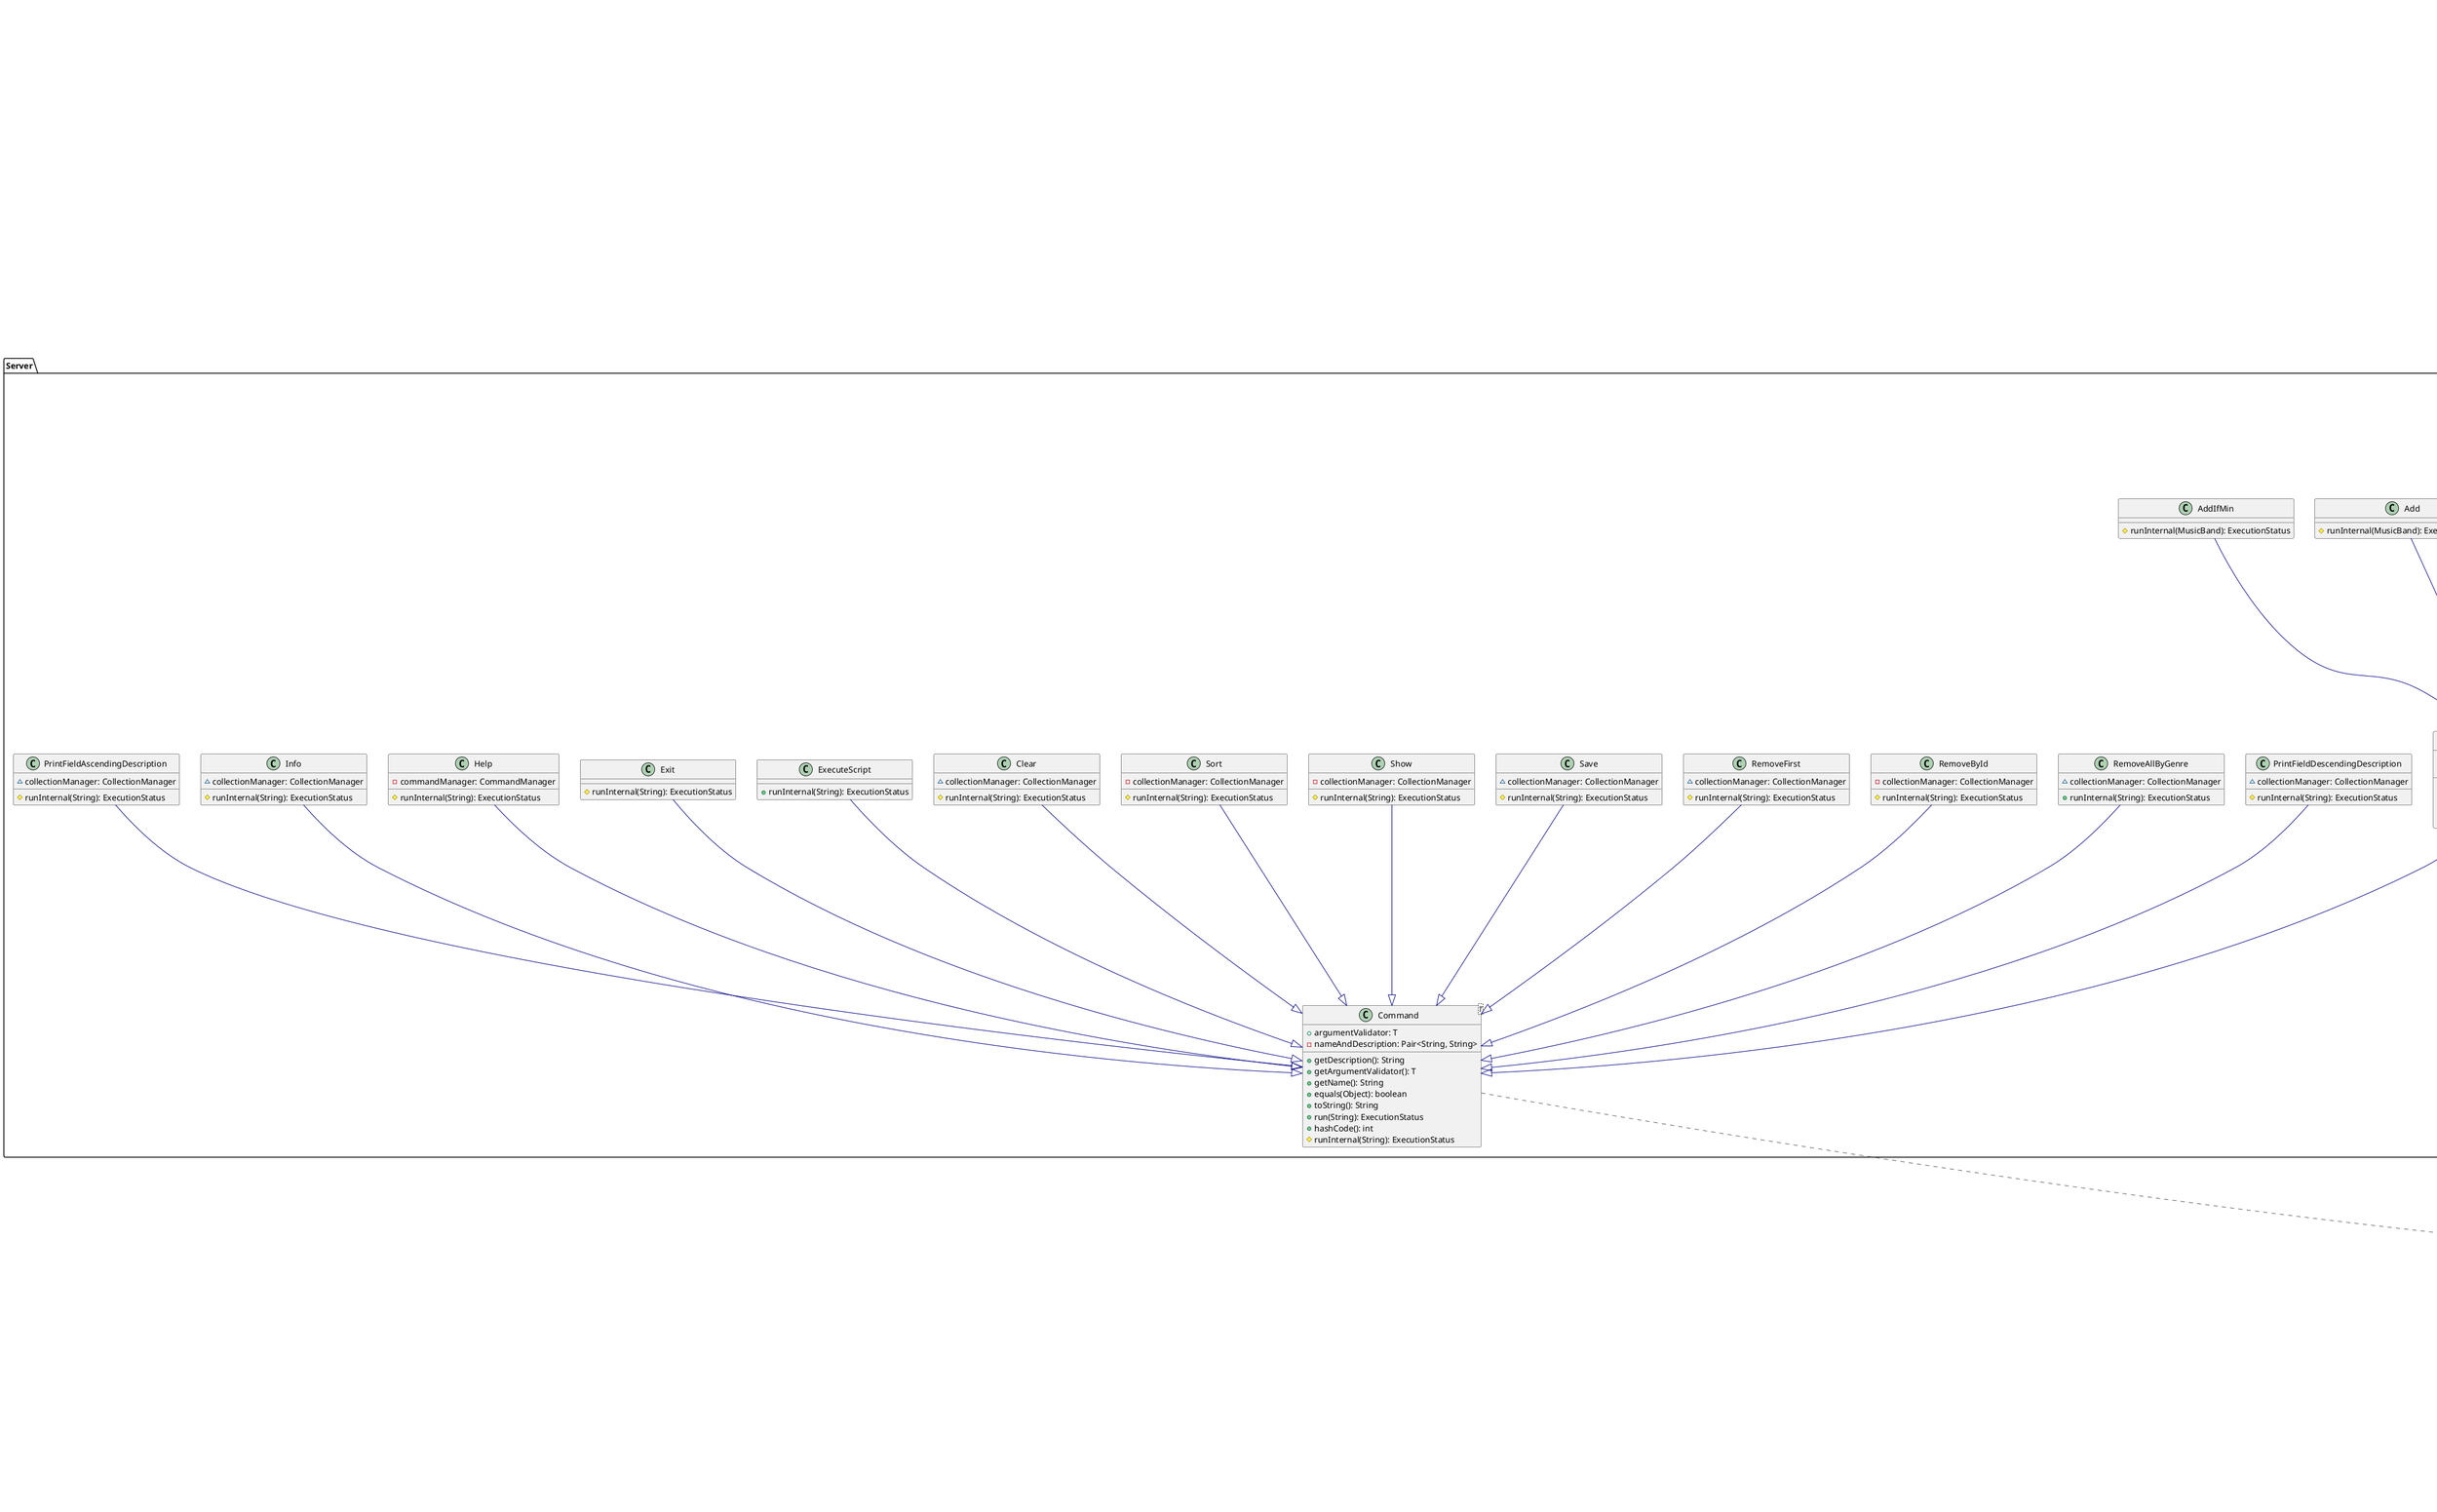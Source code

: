 @startuml

package Client {
    class Asker {
      + askBand(Console, Long): MusicBand
      - askCoordinates(Console): Coordinates
      - askStudio(Console): Studio
    }
    class Client {
      - SERVER_HOST: String
      - SERVER_PORT: int
      - networkManager: NetworkManager
      - commandsData: Map<String, Pair<ArgumentValidator, Boolean>>
      - scriptStackCounter: int
      - console: Console
      - attempts: int
      + main(String[]): void
      - askingRequest(Console, String): Request
      - prepareRequest(Console, String): Request
      - runScript(String): ExecutionStatus
      - validateCommand(String[]): ExecutionStatus
    }
    class ElementValidator {
      + validateAsking(Console, Long): Pair<ExecutionStatus, MusicBand>
      + validating(MusicBand): Pair<ExecutionStatus, MusicBand>
    }
    class FileConsole {
      - input: BufferedReader
      + readln(): String
      + print(Object): void
      + println(Object): void
      + printError(Object): void
    }
    class NetworkManager {
      - PORT: int
      - channel: SocketChannel
      - SERVER_HOST: String
      + send(Request): void
      + close(): void
      + receive(): Response
      + connect(): void
    }
}

package Common {
class ArgumentValidator {
  + validate(String, String): ExecutionStatus
}
interface Console << interface >> {
  + print(Object): void
  + println(Object): void
  + printError(Object): void
  + readln(): String
}
class Coordinates {
  - serialVersionUID: long
  - y: Integer
  - x: double
  + toString(): String
  + equals(Object): boolean
  + getX(): double
  + hashCode(): int
  + getY(): Integer
  + validate(): boolean
}
class Element {
  + getID(): Long
}
class EmptyValidator {
  - serialVersionUID: long
  + validate(String, String): ExecutionStatus
}
class ExecutionStatus {
  - serialVersionUID: long
  - status: Pair<Boolean, String>
  + getMessage(): String
  + isSuccess(): boolean
}
class GenreValidator {
  - serialVersionUID: long
  + validate(String, String): ExecutionStatus
}
class IdValidator {
  - serialVersionUID: long
  + validate(String, String): ExecutionStatus
}
class MusicBand {
  - albumsCount: Long
  - genre: MusicGenre
  - creationDate: LocalDateTime
  - serialVersionUID: long
  - description: String
  - coordinates: Coordinates
  - studio: Studio
  - name: String
  - id: Long
  - numberOfParticipants: Long
  + getName(): String
  + getGenre(): MusicGenre
  + validate(): boolean
  + equals(Object): boolean
  + fromArray(String[]): MusicBand
  + getId(): Long
  + getCoordinates(): Coordinates
  + compareTo(Element): int
  + toArray(MusicBand): String[]
  + updateId(Long): void
  + getAlbumsCount(): Long
  + getID(): Long
  + getDescription(): String
  + getStudio(): Studio
  + getNumberOfParticipants(): Long
  + hashCode(): int
  + getCreationDate(): LocalDateTime
  + toString(): String
}
enum MusicGenre << enumeration >> {
  + JAZZ:
  + BRIT_POP:
  + MATH_ROCK:
  + valueOf(String): MusicGenre
  + list(): String
  + values(): MusicGenre[]
}
class Pair<A, B> {
  - serialVersionUID: long
  - a: A
  - b: B
  + getFirst(): A
  + getSecond(): B
  + setSecond(B): void
  + setFirst(A): void
}
class Request {
  - band: MusicBand
  - serialVersionUID: long
  - string: String
  + toString(): String
  + getCommand(): String[]
  + getBand(): MusicBand
  + setBand(MusicBand): void
  + setCommand(String): void
}
class Response {
  - serialVersionUID: long
  - commandsData: Map<String, Pair<ArgumentValidator, Boolean>>
  - executionStatus: ExecutionStatus
  + toString(): String
  + getExecutionStatus(): ExecutionStatus
  + getCommandsMap(): Map<String, Pair<ArgumentValidator, Boolean>>
}
class StandartConsole {
  + println(Object): void
  + readln(): String
  + print(Object): void
  + printError(Object): void
}
class Studio {
  - name: String
  - address: String
  - serialVersionUID: long
  + toString(): String
  + getName(): String
  + equals(Object): boolean
  + getAddress(): String
  + validate(): boolean
  + hashCode(): int
}
interface Validatable << interface >> {
  + validate(): boolean
}
}

package Server {
class Add {
  # runInternal(MusicBand): ExecutionStatus
}
class AddIfMin {
  # runInternal(MusicBand): ExecutionStatus
}
class AskingCommand<T> {
  - console: Console
  # collectionManager: CollectionManager
  + run(String): ExecutionStatus
  # runInternal(String): ExecutionStatus
  + run(String, MusicBand): ExecutionStatus
  # runInternal(MusicBand): ExecutionStatus
}
class Clear {
  ~ collectionManager: CollectionManager
  # runInternal(String): ExecutionStatus
}
class CollectionManager {
  - collection: Stack<MusicBand>
  - lastSaveDate: LocalDateTime
  - InitializationDate: LocalDateTime
  - Bands: Map<Long, MusicBand>
  - id: Long
  - dumpManager: DumpManager
  + getInitializationDate(): LocalDateTime
  + getById(Long): MusicBand
  + getCollection(): Stack<MusicBand>
  + removeFirst(): void
  + removeAllByGenre(MusicGenre): int
  + getBands(): Stack<MusicBand>
  + removeById(Long): void
  + saveCollection(): void
  + getLastSaveDate(): LocalDateTime
  + loadCollection(): ExecutionStatus
  + clear(): void
  + add(MusicBand): boolean
  + sort(): void
  + getFreeId(): Long
}
class Command<T> {
  + argumentValidator: T
  - nameAndDescription: Pair<String, String>
  + getDescription(): String
  + getArgumentValidator(): T
  + getName(): String
  + equals(Object): boolean
  + toString(): String
  + run(String): ExecutionStatus
  + hashCode(): int
  # runInternal(String): ExecutionStatus
}
class CommandManager {
  - commands: Map<String, Command<?>>
  + getCommandsMap(): Map<String, Command<?>>
  + register(String, Command<?>): void
  + getCommand(String): Command<?>
}
enum CommandNames << enumeration >> {
  + SAVE:
  + EXIT:
  + REMOVE_BY_ID:
  + REMOVE_ALL_BY_GENRE:
  + INFO:
  + SORT:
  + PRINT_FIELD_DESCENDING_DESCRIPTION:
  + REMOVE_FIRST:
  + HELP:
  + EXECUTE_SCRIPT:
  + PRINT_FIELD_ASCENDING_DESCRIPTION:
  + UPDATE:
  + ADD:
  + ADD_IF_MIN:
  - commandDescription: Pair<String, String>
  + SHOW:
  + CLEAR:
  + getDescription(): String
  + getName(): String
  + values(): CommandNames[]
  + valueOf(String): CommandNames
}
class DumpManager {
  - console: Console
  - fileName: String
  + ReadCollection(Stack<MusicBand>): void
  + WriteCollection(Stack<MusicBand>): void
}
class ExecuteScript {
  + runInternal(String): ExecutionStatus
}
class Executer {
  - commandManager: CommandManager
  - console: Console
  - validateCommand(String[]): ExecutionStatus
  + runCommand(String[], MusicBand): ExecutionStatus
}
class Exit {
  # runInternal(String): ExecutionStatus
}
class Help {
  - commandManager: CommandManager
  # runInternal(String): ExecutionStatus
}
class Info {
  ~ collectionManager: CollectionManager
  # runInternal(String): ExecutionStatus
}
class PrintFieldAscendingDescription {
  ~ collectionManager: CollectionManager
  # runInternal(String): ExecutionStatus
}
class PrintFieldDescendingDescription {
  ~ collectionManager: CollectionManager
  # runInternal(String): ExecutionStatus
}
class RemoveAllByGenre {
  ~ collectionManager: CollectionManager
  + runInternal(String): ExecutionStatus
}
class RemoveById {
  - collectionManager: CollectionManager
  # runInternal(String): ExecutionStatus
}
class RemoveFirst {
  ~ collectionManager: CollectionManager
  # runInternal(String): ExecutionStatus
}
class Save {
  ~ collectionManager: CollectionManager
  # runInternal(String): ExecutionStatus
}
class Server {
  - SERVER_HOST: String
  - commandManager: CommandManager
  + logger: Logger
  - PORT: int
  - networkManager: ServerNetworkManager
  - selector: Selector
  - saveCommand: Save
  - console: Console
  - request: Request
  - response: Response
  - InitialCommandsData(SocketChannel, SelectionKey): void
  + main(String[]): void
  + run(Executer): void
}
class ServerNetworkManager {
  - SERVER_HOST: String
  - serverChannel: ServerSocketChannel
  - PORT: int
  + receive(SocketChannel, SelectionKey): Request
  + send(Response, SocketChannel): void
  + startServer(): void
  + getServerSocketChannel(): ServerSocketChannel
}
class Show {
  - collectionManager: CollectionManager
  # runInternal(String): ExecutionStatus
}
class Sort {
  - collectionManager: CollectionManager
  # runInternal(String): ExecutionStatus
}
class Update {
  # runInternal(MusicBand): ExecutionStatus
}
}

Add                              -[#000082,plain]-^  AskingCommand                   
AddIfMin                         -[#000082,plain]-^  AskingCommand                   
AskingCommand                    -[#595959,dashed]->  ArgumentValidator               
AskingCommand                    -[#000082,plain]-^  Command                         
Clear                            -[#000082,plain]-^  Command                         
Command                          -[#595959,dashed]->  ArgumentValidator               
Coordinates                      -[#008200,dashed]-^  Validatable                     
Element                          -[#008200,dashed]-^  Validatable                     
EmptyValidator                   -[#000082,plain]-^  ArgumentValidator               
ExecuteScript                    -[#000082,plain]-^  Command                         
Exit                             -[#000082,plain]-^  Command                         
FileConsole                      -[#008200,dashed]-^  Console                         
GenreValidator                   -[#000082,plain]-^  ArgumentValidator               
Help                             -[#000082,plain]-^  Command                         
IdValidator                      -[#000082,plain]-^  ArgumentValidator               
Info                             -[#000082,plain]-^  Command                         
MusicBand                        -[#000082,plain]-^  Element                         
PrintFieldAscendingDescription   -[#000082,plain]-^  Command                         
PrintFieldDescendingDescription  -[#000082,plain]-^  Command                         
RemoveAllByGenre                 -[#000082,plain]-^  Command                         
RemoveById                       -[#000082,plain]-^  Command                         
RemoveFirst                      -[#000082,plain]-^  Command                         
Save                             -[#000082,plain]-^  Command                         
Show                             -[#000082,plain]-^  Command                         
Sort                             -[#000082,plain]-^  Command                         
StandartConsole                  -[#008200,dashed]-^  Console                         
Studio                           -[#008200,dashed]-^  Validatable                     
Update                           -[#000082,plain]-^  AskingCommand                   
@enduml
